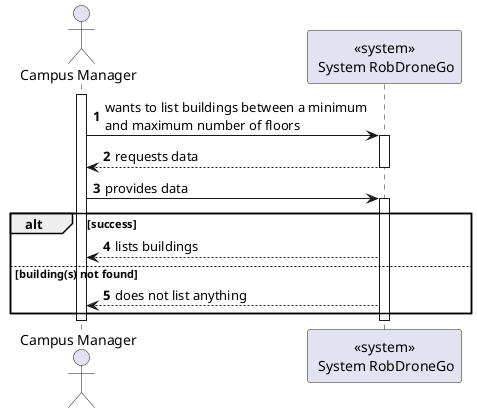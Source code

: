 @startuml
autonumber

actor "Campus Manager" as usr

participant "<<system>>\n System RobDroneGo" as sys

activate usr
    usr -> sys : wants to list buildings between a minimum\nand maximum number of floors
    activate sys
        sys --> usr : requests data
    deactivate sys

    usr -> sys : provides data
    activate sys
    alt success
        sys --> usr : lists buildings
    else building(s) not found
        sys --> usr : does not list anything
    end
    deactivate sys
deactivate usr

@enduml
